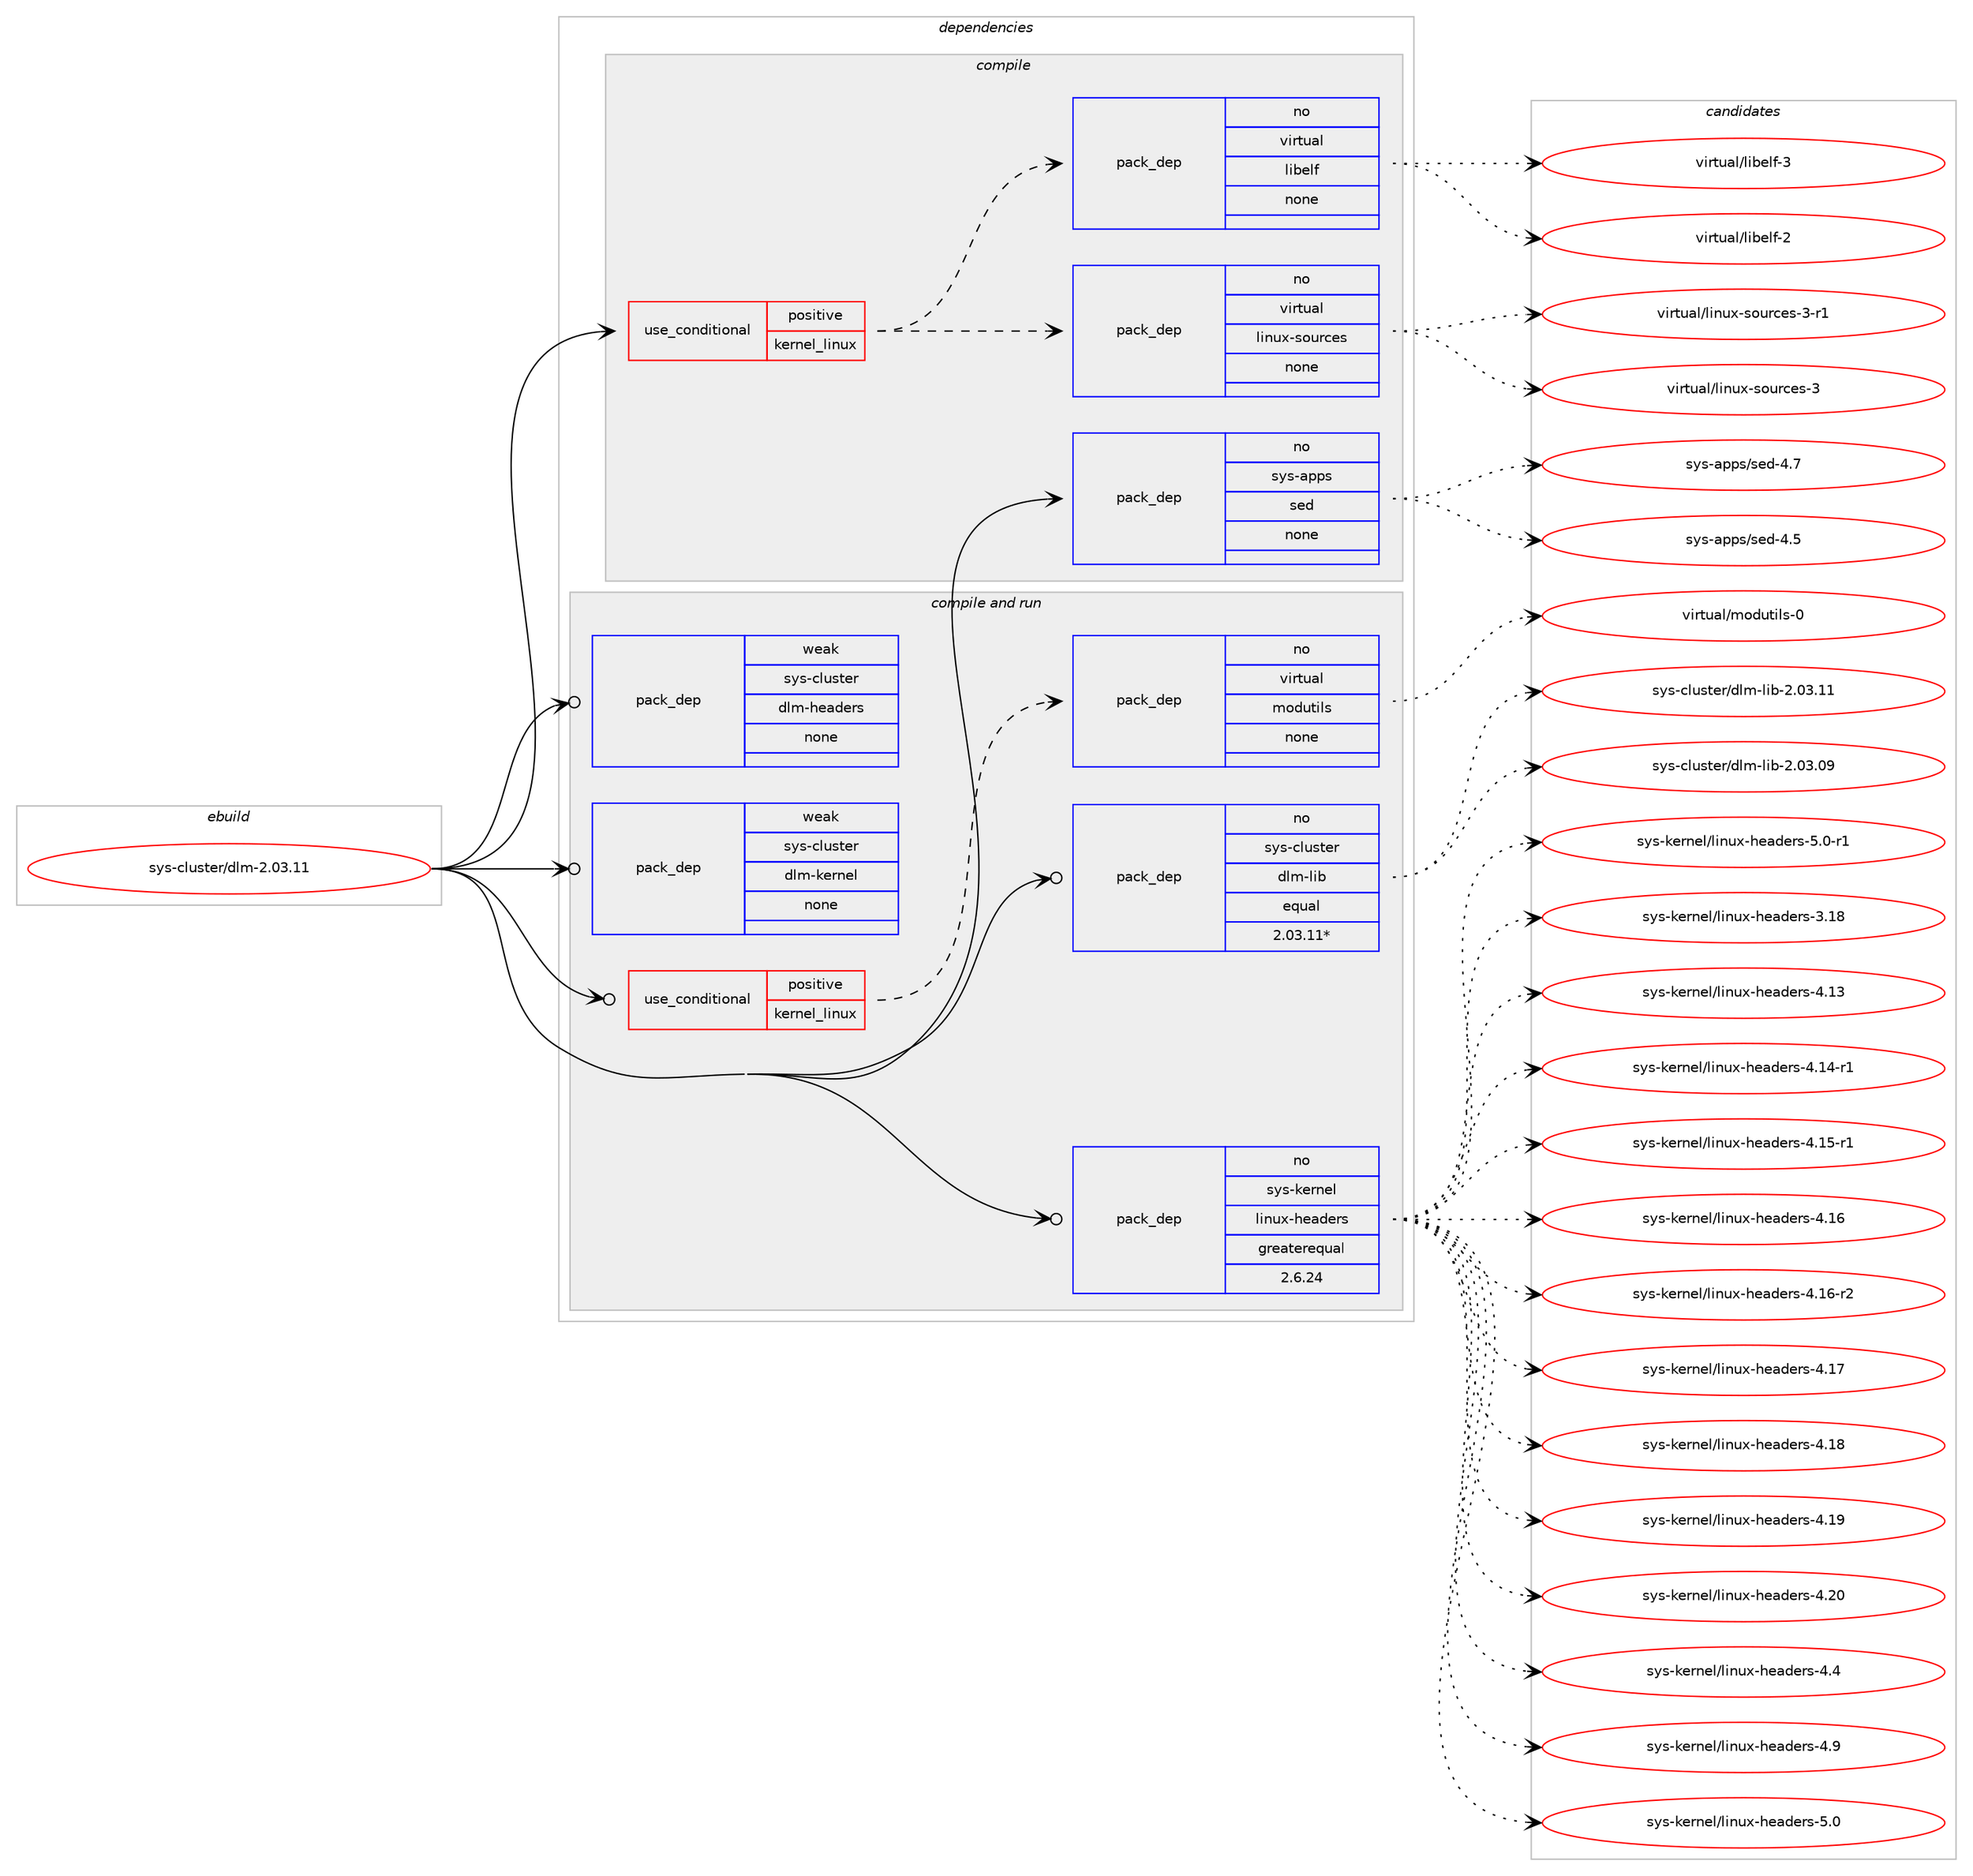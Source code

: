 digraph prolog {

# *************
# Graph options
# *************

newrank=true;
concentrate=true;
compound=true;
graph [rankdir=LR,fontname=Helvetica,fontsize=10,ranksep=1.5];#, ranksep=2.5, nodesep=0.2];
edge  [arrowhead=vee];
node  [fontname=Helvetica,fontsize=10];

# **********
# The ebuild
# **********

subgraph cluster_leftcol {
color=gray;
rank=same;
label=<<i>ebuild</i>>;
id [label="sys-cluster/dlm-2.03.11", color=red, width=4, href="../sys-cluster/dlm-2.03.11.svg"];
}

# ****************
# The dependencies
# ****************

subgraph cluster_midcol {
color=gray;
label=<<i>dependencies</i>>;
subgraph cluster_compile {
fillcolor="#eeeeee";
style=filled;
label=<<i>compile</i>>;
subgraph cond458611 {
dependency1721919 [label=<<TABLE BORDER="0" CELLBORDER="1" CELLSPACING="0" CELLPADDING="4"><TR><TD ROWSPAN="3" CELLPADDING="10">use_conditional</TD></TR><TR><TD>positive</TD></TR><TR><TD>kernel_linux</TD></TR></TABLE>>, shape=none, color=red];
subgraph pack1235087 {
dependency1721920 [label=<<TABLE BORDER="0" CELLBORDER="1" CELLSPACING="0" CELLPADDING="4" WIDTH="220"><TR><TD ROWSPAN="6" CELLPADDING="30">pack_dep</TD></TR><TR><TD WIDTH="110">no</TD></TR><TR><TD>virtual</TD></TR><TR><TD>linux-sources</TD></TR><TR><TD>none</TD></TR><TR><TD></TD></TR></TABLE>>, shape=none, color=blue];
}
dependency1721919:e -> dependency1721920:w [weight=20,style="dashed",arrowhead="vee"];
subgraph pack1235088 {
dependency1721921 [label=<<TABLE BORDER="0" CELLBORDER="1" CELLSPACING="0" CELLPADDING="4" WIDTH="220"><TR><TD ROWSPAN="6" CELLPADDING="30">pack_dep</TD></TR><TR><TD WIDTH="110">no</TD></TR><TR><TD>virtual</TD></TR><TR><TD>libelf</TD></TR><TR><TD>none</TD></TR><TR><TD></TD></TR></TABLE>>, shape=none, color=blue];
}
dependency1721919:e -> dependency1721921:w [weight=20,style="dashed",arrowhead="vee"];
}
id:e -> dependency1721919:w [weight=20,style="solid",arrowhead="vee"];
subgraph pack1235089 {
dependency1721922 [label=<<TABLE BORDER="0" CELLBORDER="1" CELLSPACING="0" CELLPADDING="4" WIDTH="220"><TR><TD ROWSPAN="6" CELLPADDING="30">pack_dep</TD></TR><TR><TD WIDTH="110">no</TD></TR><TR><TD>sys-apps</TD></TR><TR><TD>sed</TD></TR><TR><TD>none</TD></TR><TR><TD></TD></TR></TABLE>>, shape=none, color=blue];
}
id:e -> dependency1721922:w [weight=20,style="solid",arrowhead="vee"];
}
subgraph cluster_compileandrun {
fillcolor="#eeeeee";
style=filled;
label=<<i>compile and run</i>>;
subgraph cond458612 {
dependency1721923 [label=<<TABLE BORDER="0" CELLBORDER="1" CELLSPACING="0" CELLPADDING="4"><TR><TD ROWSPAN="3" CELLPADDING="10">use_conditional</TD></TR><TR><TD>positive</TD></TR><TR><TD>kernel_linux</TD></TR></TABLE>>, shape=none, color=red];
subgraph pack1235090 {
dependency1721924 [label=<<TABLE BORDER="0" CELLBORDER="1" CELLSPACING="0" CELLPADDING="4" WIDTH="220"><TR><TD ROWSPAN="6" CELLPADDING="30">pack_dep</TD></TR><TR><TD WIDTH="110">no</TD></TR><TR><TD>virtual</TD></TR><TR><TD>modutils</TD></TR><TR><TD>none</TD></TR><TR><TD></TD></TR></TABLE>>, shape=none, color=blue];
}
dependency1721923:e -> dependency1721924:w [weight=20,style="dashed",arrowhead="vee"];
}
id:e -> dependency1721923:w [weight=20,style="solid",arrowhead="odotvee"];
subgraph pack1235091 {
dependency1721925 [label=<<TABLE BORDER="0" CELLBORDER="1" CELLSPACING="0" CELLPADDING="4" WIDTH="220"><TR><TD ROWSPAN="6" CELLPADDING="30">pack_dep</TD></TR><TR><TD WIDTH="110">no</TD></TR><TR><TD>sys-cluster</TD></TR><TR><TD>dlm-lib</TD></TR><TR><TD>equal</TD></TR><TR><TD>2.03.11*</TD></TR></TABLE>>, shape=none, color=blue];
}
id:e -> dependency1721925:w [weight=20,style="solid",arrowhead="odotvee"];
subgraph pack1235092 {
dependency1721926 [label=<<TABLE BORDER="0" CELLBORDER="1" CELLSPACING="0" CELLPADDING="4" WIDTH="220"><TR><TD ROWSPAN="6" CELLPADDING="30">pack_dep</TD></TR><TR><TD WIDTH="110">no</TD></TR><TR><TD>sys-kernel</TD></TR><TR><TD>linux-headers</TD></TR><TR><TD>greaterequal</TD></TR><TR><TD>2.6.24</TD></TR></TABLE>>, shape=none, color=blue];
}
id:e -> dependency1721926:w [weight=20,style="solid",arrowhead="odotvee"];
subgraph pack1235093 {
dependency1721927 [label=<<TABLE BORDER="0" CELLBORDER="1" CELLSPACING="0" CELLPADDING="4" WIDTH="220"><TR><TD ROWSPAN="6" CELLPADDING="30">pack_dep</TD></TR><TR><TD WIDTH="110">weak</TD></TR><TR><TD>sys-cluster</TD></TR><TR><TD>dlm-headers</TD></TR><TR><TD>none</TD></TR><TR><TD></TD></TR></TABLE>>, shape=none, color=blue];
}
id:e -> dependency1721927:w [weight=20,style="solid",arrowhead="odotvee"];
subgraph pack1235094 {
dependency1721928 [label=<<TABLE BORDER="0" CELLBORDER="1" CELLSPACING="0" CELLPADDING="4" WIDTH="220"><TR><TD ROWSPAN="6" CELLPADDING="30">pack_dep</TD></TR><TR><TD WIDTH="110">weak</TD></TR><TR><TD>sys-cluster</TD></TR><TR><TD>dlm-kernel</TD></TR><TR><TD>none</TD></TR><TR><TD></TD></TR></TABLE>>, shape=none, color=blue];
}
id:e -> dependency1721928:w [weight=20,style="solid",arrowhead="odotvee"];
}
subgraph cluster_run {
fillcolor="#eeeeee";
style=filled;
label=<<i>run</i>>;
}
}

# **************
# The candidates
# **************

subgraph cluster_choices {
rank=same;
color=gray;
label=<<i>candidates</i>>;

subgraph choice1235087 {
color=black;
nodesep=1;
choice118105114116117971084710810511011712045115111117114991011154551 [label="virtual/linux-sources-3", color=red, width=4,href="../virtual/linux-sources-3.svg"];
choice1181051141161179710847108105110117120451151111171149910111545514511449 [label="virtual/linux-sources-3-r1", color=red, width=4,href="../virtual/linux-sources-3-r1.svg"];
dependency1721920:e -> choice118105114116117971084710810511011712045115111117114991011154551:w [style=dotted,weight="100"];
dependency1721920:e -> choice1181051141161179710847108105110117120451151111171149910111545514511449:w [style=dotted,weight="100"];
}
subgraph choice1235088 {
color=black;
nodesep=1;
choice1181051141161179710847108105981011081024550 [label="virtual/libelf-2", color=red, width=4,href="../virtual/libelf-2.svg"];
choice1181051141161179710847108105981011081024551 [label="virtual/libelf-3", color=red, width=4,href="../virtual/libelf-3.svg"];
dependency1721921:e -> choice1181051141161179710847108105981011081024550:w [style=dotted,weight="100"];
dependency1721921:e -> choice1181051141161179710847108105981011081024551:w [style=dotted,weight="100"];
}
subgraph choice1235089 {
color=black;
nodesep=1;
choice11512111545971121121154711510110045524653 [label="sys-apps/sed-4.5", color=red, width=4,href="../sys-apps/sed-4.5.svg"];
choice11512111545971121121154711510110045524655 [label="sys-apps/sed-4.7", color=red, width=4,href="../sys-apps/sed-4.7.svg"];
dependency1721922:e -> choice11512111545971121121154711510110045524653:w [style=dotted,weight="100"];
dependency1721922:e -> choice11512111545971121121154711510110045524655:w [style=dotted,weight="100"];
}
subgraph choice1235090 {
color=black;
nodesep=1;
choice11810511411611797108471091111001171161051081154548 [label="virtual/modutils-0", color=red, width=4,href="../virtual/modutils-0.svg"];
dependency1721924:e -> choice11810511411611797108471091111001171161051081154548:w [style=dotted,weight="100"];
}
subgraph choice1235091 {
color=black;
nodesep=1;
choice11512111545991081171151161011144710010810945108105984550464851464857 [label="sys-cluster/dlm-lib-2.03.09", color=red, width=4,href="../sys-cluster/dlm-lib-2.03.09.svg"];
choice11512111545991081171151161011144710010810945108105984550464851464949 [label="sys-cluster/dlm-lib-2.03.11", color=red, width=4,href="../sys-cluster/dlm-lib-2.03.11.svg"];
dependency1721925:e -> choice11512111545991081171151161011144710010810945108105984550464851464857:w [style=dotted,weight="100"];
dependency1721925:e -> choice11512111545991081171151161011144710010810945108105984550464851464949:w [style=dotted,weight="100"];
}
subgraph choice1235092 {
color=black;
nodesep=1;
choice115121115451071011141101011084710810511011712045104101971001011141154551464956 [label="sys-kernel/linux-headers-3.18", color=red, width=4,href="../sys-kernel/linux-headers-3.18.svg"];
choice115121115451071011141101011084710810511011712045104101971001011141154552464951 [label="sys-kernel/linux-headers-4.13", color=red, width=4,href="../sys-kernel/linux-headers-4.13.svg"];
choice1151211154510710111411010110847108105110117120451041019710010111411545524649524511449 [label="sys-kernel/linux-headers-4.14-r1", color=red, width=4,href="../sys-kernel/linux-headers-4.14-r1.svg"];
choice1151211154510710111411010110847108105110117120451041019710010111411545524649534511449 [label="sys-kernel/linux-headers-4.15-r1", color=red, width=4,href="../sys-kernel/linux-headers-4.15-r1.svg"];
choice115121115451071011141101011084710810511011712045104101971001011141154552464954 [label="sys-kernel/linux-headers-4.16", color=red, width=4,href="../sys-kernel/linux-headers-4.16.svg"];
choice1151211154510710111411010110847108105110117120451041019710010111411545524649544511450 [label="sys-kernel/linux-headers-4.16-r2", color=red, width=4,href="../sys-kernel/linux-headers-4.16-r2.svg"];
choice115121115451071011141101011084710810511011712045104101971001011141154552464955 [label="sys-kernel/linux-headers-4.17", color=red, width=4,href="../sys-kernel/linux-headers-4.17.svg"];
choice115121115451071011141101011084710810511011712045104101971001011141154552464956 [label="sys-kernel/linux-headers-4.18", color=red, width=4,href="../sys-kernel/linux-headers-4.18.svg"];
choice115121115451071011141101011084710810511011712045104101971001011141154552464957 [label="sys-kernel/linux-headers-4.19", color=red, width=4,href="../sys-kernel/linux-headers-4.19.svg"];
choice115121115451071011141101011084710810511011712045104101971001011141154552465048 [label="sys-kernel/linux-headers-4.20", color=red, width=4,href="../sys-kernel/linux-headers-4.20.svg"];
choice1151211154510710111411010110847108105110117120451041019710010111411545524652 [label="sys-kernel/linux-headers-4.4", color=red, width=4,href="../sys-kernel/linux-headers-4.4.svg"];
choice1151211154510710111411010110847108105110117120451041019710010111411545524657 [label="sys-kernel/linux-headers-4.9", color=red, width=4,href="../sys-kernel/linux-headers-4.9.svg"];
choice1151211154510710111411010110847108105110117120451041019710010111411545534648 [label="sys-kernel/linux-headers-5.0", color=red, width=4,href="../sys-kernel/linux-headers-5.0.svg"];
choice11512111545107101114110101108471081051101171204510410197100101114115455346484511449 [label="sys-kernel/linux-headers-5.0-r1", color=red, width=4,href="../sys-kernel/linux-headers-5.0-r1.svg"];
dependency1721926:e -> choice115121115451071011141101011084710810511011712045104101971001011141154551464956:w [style=dotted,weight="100"];
dependency1721926:e -> choice115121115451071011141101011084710810511011712045104101971001011141154552464951:w [style=dotted,weight="100"];
dependency1721926:e -> choice1151211154510710111411010110847108105110117120451041019710010111411545524649524511449:w [style=dotted,weight="100"];
dependency1721926:e -> choice1151211154510710111411010110847108105110117120451041019710010111411545524649534511449:w [style=dotted,weight="100"];
dependency1721926:e -> choice115121115451071011141101011084710810511011712045104101971001011141154552464954:w [style=dotted,weight="100"];
dependency1721926:e -> choice1151211154510710111411010110847108105110117120451041019710010111411545524649544511450:w [style=dotted,weight="100"];
dependency1721926:e -> choice115121115451071011141101011084710810511011712045104101971001011141154552464955:w [style=dotted,weight="100"];
dependency1721926:e -> choice115121115451071011141101011084710810511011712045104101971001011141154552464956:w [style=dotted,weight="100"];
dependency1721926:e -> choice115121115451071011141101011084710810511011712045104101971001011141154552464957:w [style=dotted,weight="100"];
dependency1721926:e -> choice115121115451071011141101011084710810511011712045104101971001011141154552465048:w [style=dotted,weight="100"];
dependency1721926:e -> choice1151211154510710111411010110847108105110117120451041019710010111411545524652:w [style=dotted,weight="100"];
dependency1721926:e -> choice1151211154510710111411010110847108105110117120451041019710010111411545524657:w [style=dotted,weight="100"];
dependency1721926:e -> choice1151211154510710111411010110847108105110117120451041019710010111411545534648:w [style=dotted,weight="100"];
dependency1721926:e -> choice11512111545107101114110101108471081051101171204510410197100101114115455346484511449:w [style=dotted,weight="100"];
}
subgraph choice1235093 {
color=black;
nodesep=1;
}
subgraph choice1235094 {
color=black;
nodesep=1;
}
}

}
